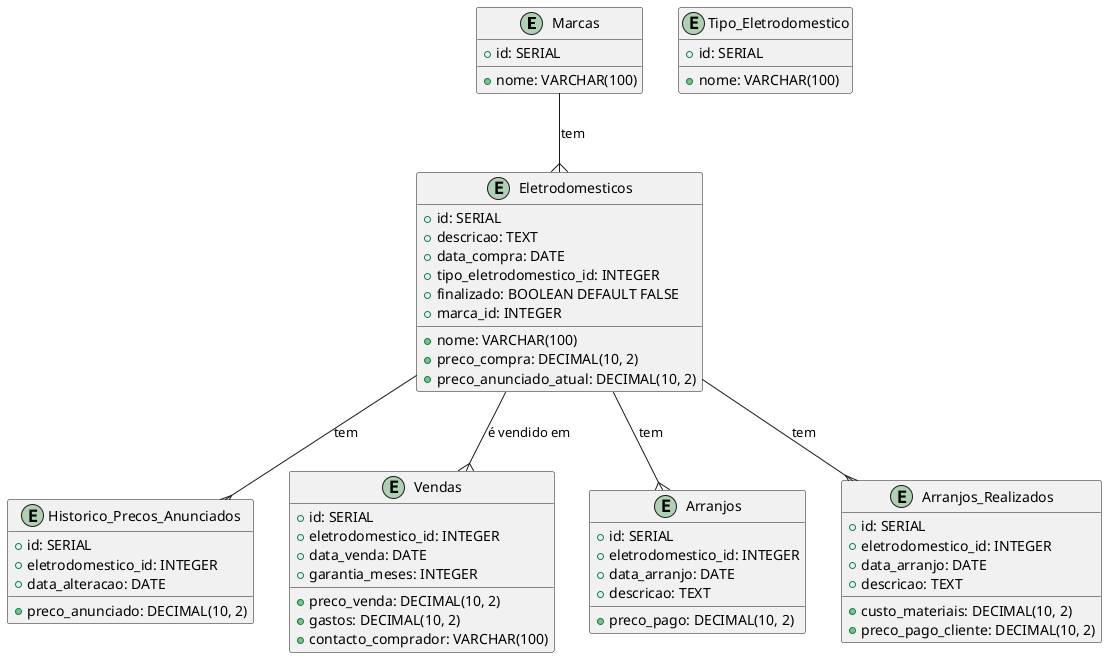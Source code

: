 @startuml

entity "Marcas" as M {
  +id: SERIAL
  +nome: VARCHAR(100)
}

entity "Tipo_Eletrodomestico" as T {
  +id: SERIAL
  +nome: VARCHAR(100)
}

entity "Eletrodomesticos" as E {
  +id: SERIAL
  +nome: VARCHAR(100)
  +descricao: TEXT
  +data_compra: DATE
  +preco_compra: DECIMAL(10, 2)
  +preco_anunciado_atual: DECIMAL(10, 2)
  +tipo_eletrodomestico_id: INTEGER  
  +finalizado: BOOLEAN DEFAULT FALSE
  +marca_id: INTEGER
}

entity "Historico_Precos_Anunciados" as H {
  +id: SERIAL
  +eletrodomestico_id: INTEGER
  +preco_anunciado: DECIMAL(10, 2)
  +data_alteracao: DATE
}

entity "Vendas" as V {
  +id: SERIAL
  +eletrodomestico_id: INTEGER
  +data_venda: DATE
  +preco_venda: DECIMAL(10, 2)
  +gastos: DECIMAL(10, 2)
  +garantia_meses: INTEGER
  +contacto_comprador: VARCHAR(100)
}

entity "Arranjos" as A {
  +id: SERIAL
  +eletrodomestico_id: INTEGER
  +data_arranjo: DATE
  +descricao: TEXT
  +preco_pago: DECIMAL(10, 2)
}

entity "Arranjos_Realizados" as AR {
  +id: SERIAL
  +eletrodomestico_id: INTEGER
  +data_arranjo: DATE
  +descricao: TEXT
  +custo_materiais: DECIMAL(10, 2)
  +preco_pago_cliente: DECIMAL(10, 2)
}

M --{ E : "tem"
E --{ H : "tem" 
E --{ V : "é vendido em"
E --{ A : "tem" 
E --{ AR : "tem"

@enduml